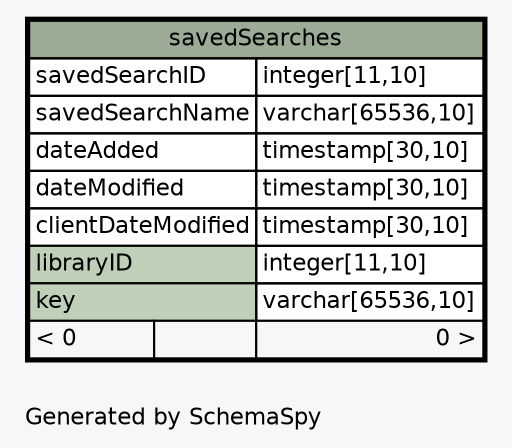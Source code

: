 // dot 2.34.0 on Linux 3.11.6-1-ARCH
// SchemaSpy rev 590
digraph "oneDegreeRelationshipsDiagram" {
  graph [
    rankdir="RL"
    bgcolor="#f7f7f7"
    label="\nGenerated by SchemaSpy"
    labeljust="l"
    nodesep="0.18"
    ranksep="0.46"
    fontname="Helvetica"
    fontsize="11"
  ];
  node [
    fontname="Helvetica"
    fontsize="11"
    shape="plaintext"
  ];
  edge [
    arrowsize="0.8"
  ];
  "savedSearches" [
    label=<
    <TABLE BORDER="2" CELLBORDER="1" CELLSPACING="0" BGCOLOR="#ffffff">
      <TR><TD COLSPAN="3" BGCOLOR="#9bab96" ALIGN="CENTER">savedSearches</TD></TR>
      <TR><TD PORT="savedSearchID" COLSPAN="2" ALIGN="LEFT">savedSearchID</TD><TD PORT="savedSearchID.type" ALIGN="LEFT">integer[11,10]</TD></TR>
      <TR><TD PORT="savedSearchName" COLSPAN="2" ALIGN="LEFT">savedSearchName</TD><TD PORT="savedSearchName.type" ALIGN="LEFT">varchar[65536,10]</TD></TR>
      <TR><TD PORT="dateAdded" COLSPAN="2" ALIGN="LEFT">dateAdded</TD><TD PORT="dateAdded.type" ALIGN="LEFT">timestamp[30,10]</TD></TR>
      <TR><TD PORT="dateModified" COLSPAN="2" ALIGN="LEFT">dateModified</TD><TD PORT="dateModified.type" ALIGN="LEFT">timestamp[30,10]</TD></TR>
      <TR><TD PORT="clientDateModified" COLSPAN="2" ALIGN="LEFT">clientDateModified</TD><TD PORT="clientDateModified.type" ALIGN="LEFT">timestamp[30,10]</TD></TR>
      <TR><TD PORT="libraryID" COLSPAN="2" BGCOLOR="#bed1b8" ALIGN="LEFT">libraryID</TD><TD PORT="libraryID.type" ALIGN="LEFT">integer[11,10]</TD></TR>
      <TR><TD PORT="key" COLSPAN="2" BGCOLOR="#bed1b8" ALIGN="LEFT">key</TD><TD PORT="key.type" ALIGN="LEFT">varchar[65536,10]</TD></TR>
      <TR><TD ALIGN="LEFT" BGCOLOR="#f7f7f7">&lt; 0</TD><TD ALIGN="RIGHT" BGCOLOR="#f7f7f7">  </TD><TD ALIGN="RIGHT" BGCOLOR="#f7f7f7">0 &gt;</TD></TR>
    </TABLE>>
    URL="savedSearches.html"
    tooltip="savedSearches"
  ];
}
